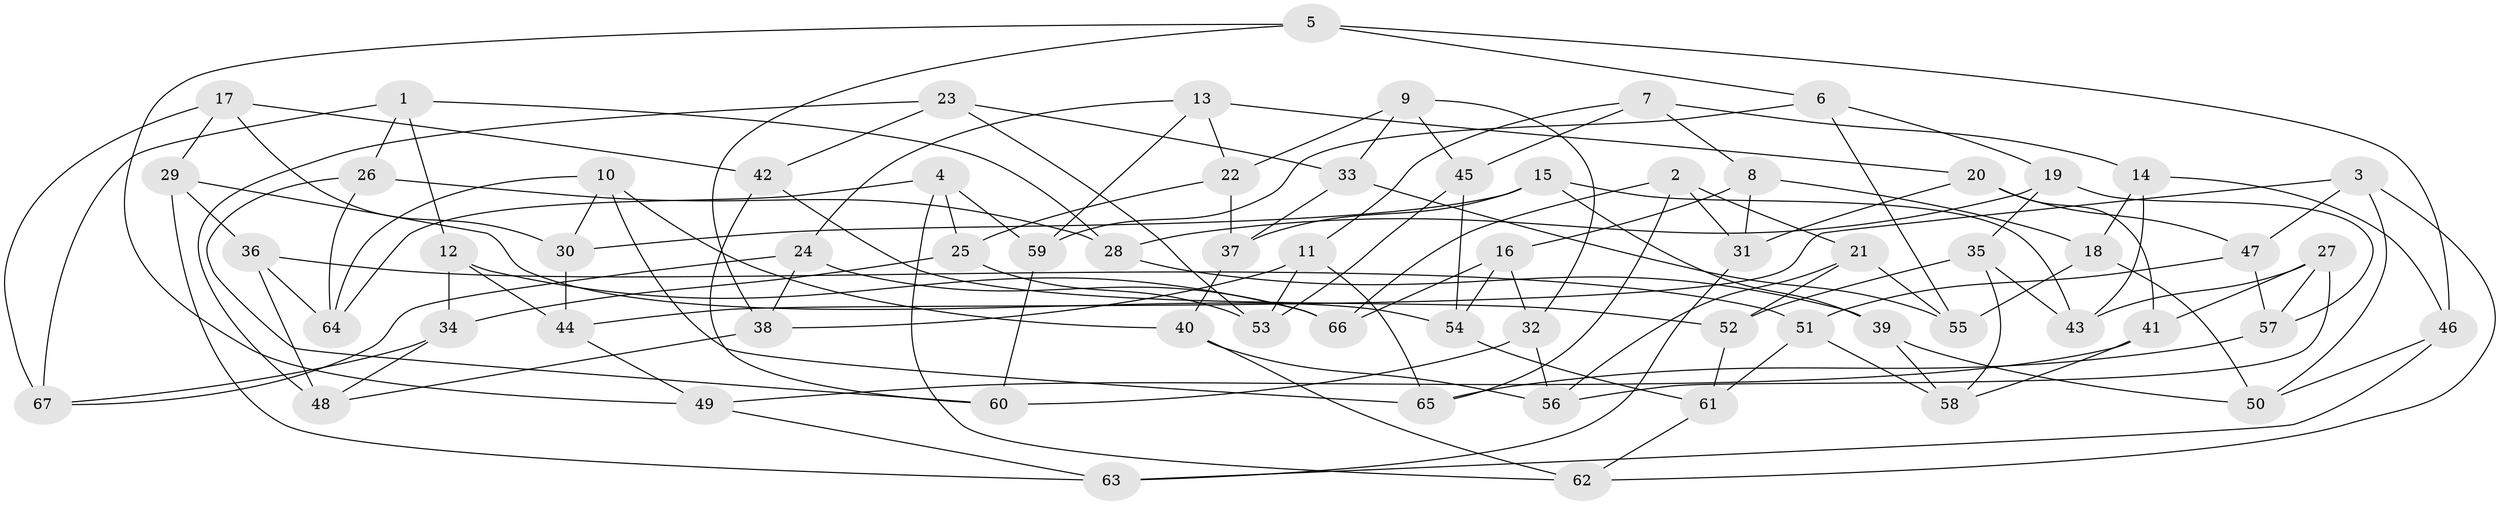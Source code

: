 // coarse degree distribution, {5: 0.17647058823529413, 6: 0.47058823529411764, 4: 0.23529411764705882, 7: 0.11764705882352941}
// Generated by graph-tools (version 1.1) at 2025/38/03/04/25 23:38:17]
// undirected, 67 vertices, 134 edges
graph export_dot {
  node [color=gray90,style=filled];
  1;
  2;
  3;
  4;
  5;
  6;
  7;
  8;
  9;
  10;
  11;
  12;
  13;
  14;
  15;
  16;
  17;
  18;
  19;
  20;
  21;
  22;
  23;
  24;
  25;
  26;
  27;
  28;
  29;
  30;
  31;
  32;
  33;
  34;
  35;
  36;
  37;
  38;
  39;
  40;
  41;
  42;
  43;
  44;
  45;
  46;
  47;
  48;
  49;
  50;
  51;
  52;
  53;
  54;
  55;
  56;
  57;
  58;
  59;
  60;
  61;
  62;
  63;
  64;
  65;
  66;
  67;
  1 -- 28;
  1 -- 67;
  1 -- 26;
  1 -- 12;
  2 -- 65;
  2 -- 31;
  2 -- 66;
  2 -- 21;
  3 -- 44;
  3 -- 47;
  3 -- 50;
  3 -- 62;
  4 -- 59;
  4 -- 62;
  4 -- 64;
  4 -- 25;
  5 -- 46;
  5 -- 49;
  5 -- 6;
  5 -- 38;
  6 -- 19;
  6 -- 59;
  6 -- 55;
  7 -- 8;
  7 -- 14;
  7 -- 11;
  7 -- 45;
  8 -- 18;
  8 -- 31;
  8 -- 16;
  9 -- 45;
  9 -- 22;
  9 -- 32;
  9 -- 33;
  10 -- 65;
  10 -- 64;
  10 -- 30;
  10 -- 40;
  11 -- 65;
  11 -- 38;
  11 -- 53;
  12 -- 44;
  12 -- 66;
  12 -- 34;
  13 -- 59;
  13 -- 20;
  13 -- 22;
  13 -- 24;
  14 -- 18;
  14 -- 43;
  14 -- 46;
  15 -- 39;
  15 -- 43;
  15 -- 37;
  15 -- 30;
  16 -- 32;
  16 -- 66;
  16 -- 54;
  17 -- 30;
  17 -- 42;
  17 -- 29;
  17 -- 67;
  18 -- 55;
  18 -- 50;
  19 -- 28;
  19 -- 57;
  19 -- 35;
  20 -- 31;
  20 -- 47;
  20 -- 41;
  21 -- 56;
  21 -- 52;
  21 -- 55;
  22 -- 25;
  22 -- 37;
  23 -- 33;
  23 -- 48;
  23 -- 53;
  23 -- 42;
  24 -- 66;
  24 -- 38;
  24 -- 67;
  25 -- 53;
  25 -- 34;
  26 -- 64;
  26 -- 28;
  26 -- 60;
  27 -- 57;
  27 -- 41;
  27 -- 43;
  27 -- 56;
  28 -- 39;
  29 -- 63;
  29 -- 54;
  29 -- 36;
  30 -- 44;
  31 -- 63;
  32 -- 56;
  32 -- 60;
  33 -- 55;
  33 -- 37;
  34 -- 48;
  34 -- 67;
  35 -- 43;
  35 -- 52;
  35 -- 58;
  36 -- 64;
  36 -- 51;
  36 -- 48;
  37 -- 40;
  38 -- 48;
  39 -- 50;
  39 -- 58;
  40 -- 56;
  40 -- 62;
  41 -- 58;
  41 -- 49;
  42 -- 52;
  42 -- 60;
  44 -- 49;
  45 -- 53;
  45 -- 54;
  46 -- 50;
  46 -- 63;
  47 -- 57;
  47 -- 51;
  49 -- 63;
  51 -- 61;
  51 -- 58;
  52 -- 61;
  54 -- 61;
  57 -- 65;
  59 -- 60;
  61 -- 62;
}
